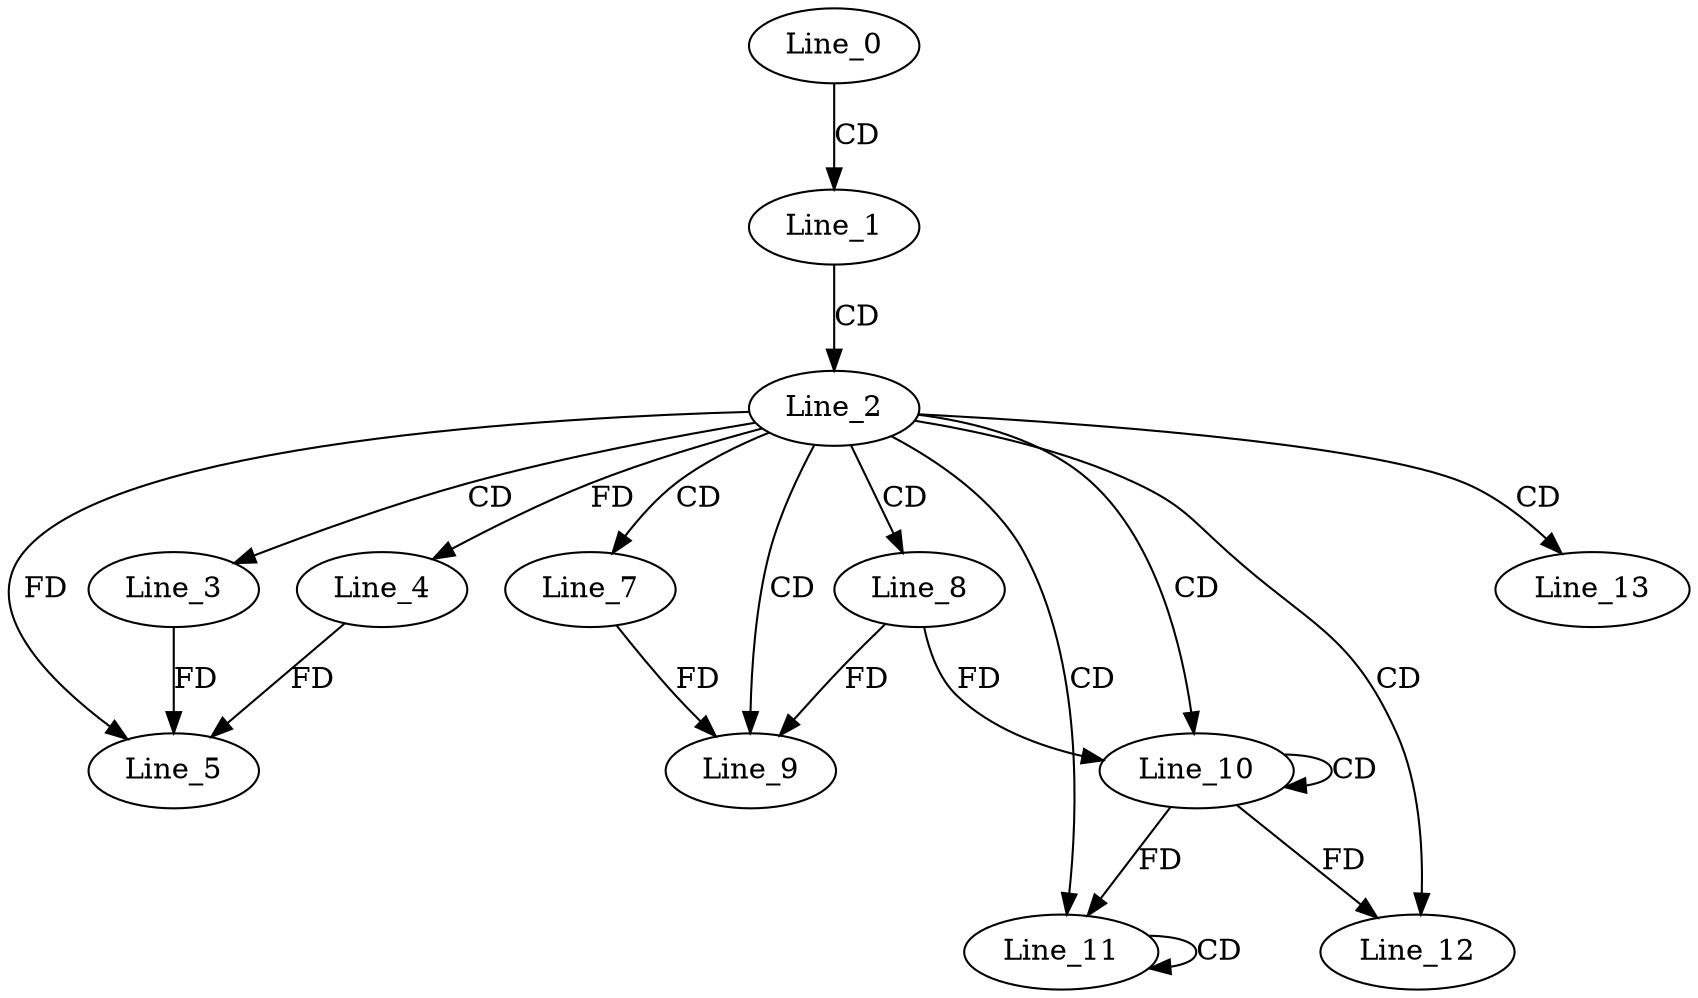 digraph G {
  Line_0;
  Line_1;
  Line_2;
  Line_3;
  Line_4;
  Line_5;
  Line_5;
  Line_4;
  Line_7;
  Line_8;
  Line_9;
  Line_10;
  Line_10;
  Line_11;
  Line_11;
  Line_11;
  Line_12;
  Line_12;
  Line_13;
  Line_0 -> Line_1 [ label="CD" ];
  Line_1 -> Line_2 [ label="CD" ];
  Line_2 -> Line_3 [ label="CD" ];
  Line_2 -> Line_4 [ label="FD" ];
  Line_3 -> Line_5 [ label="FD" ];
  Line_2 -> Line_5 [ label="FD" ];
  Line_4 -> Line_5 [ label="FD" ];
  Line_2 -> Line_7 [ label="CD" ];
  Line_2 -> Line_8 [ label="CD" ];
  Line_2 -> Line_9 [ label="CD" ];
  Line_8 -> Line_9 [ label="FD" ];
  Line_7 -> Line_9 [ label="FD" ];
  Line_2 -> Line_10 [ label="CD" ];
  Line_10 -> Line_10 [ label="CD" ];
  Line_8 -> Line_10 [ label="FD" ];
  Line_2 -> Line_11 [ label="CD" ];
  Line_11 -> Line_11 [ label="CD" ];
  Line_10 -> Line_11 [ label="FD" ];
  Line_2 -> Line_12 [ label="CD" ];
  Line_10 -> Line_12 [ label="FD" ];
  Line_2 -> Line_13 [ label="CD" ];
}
